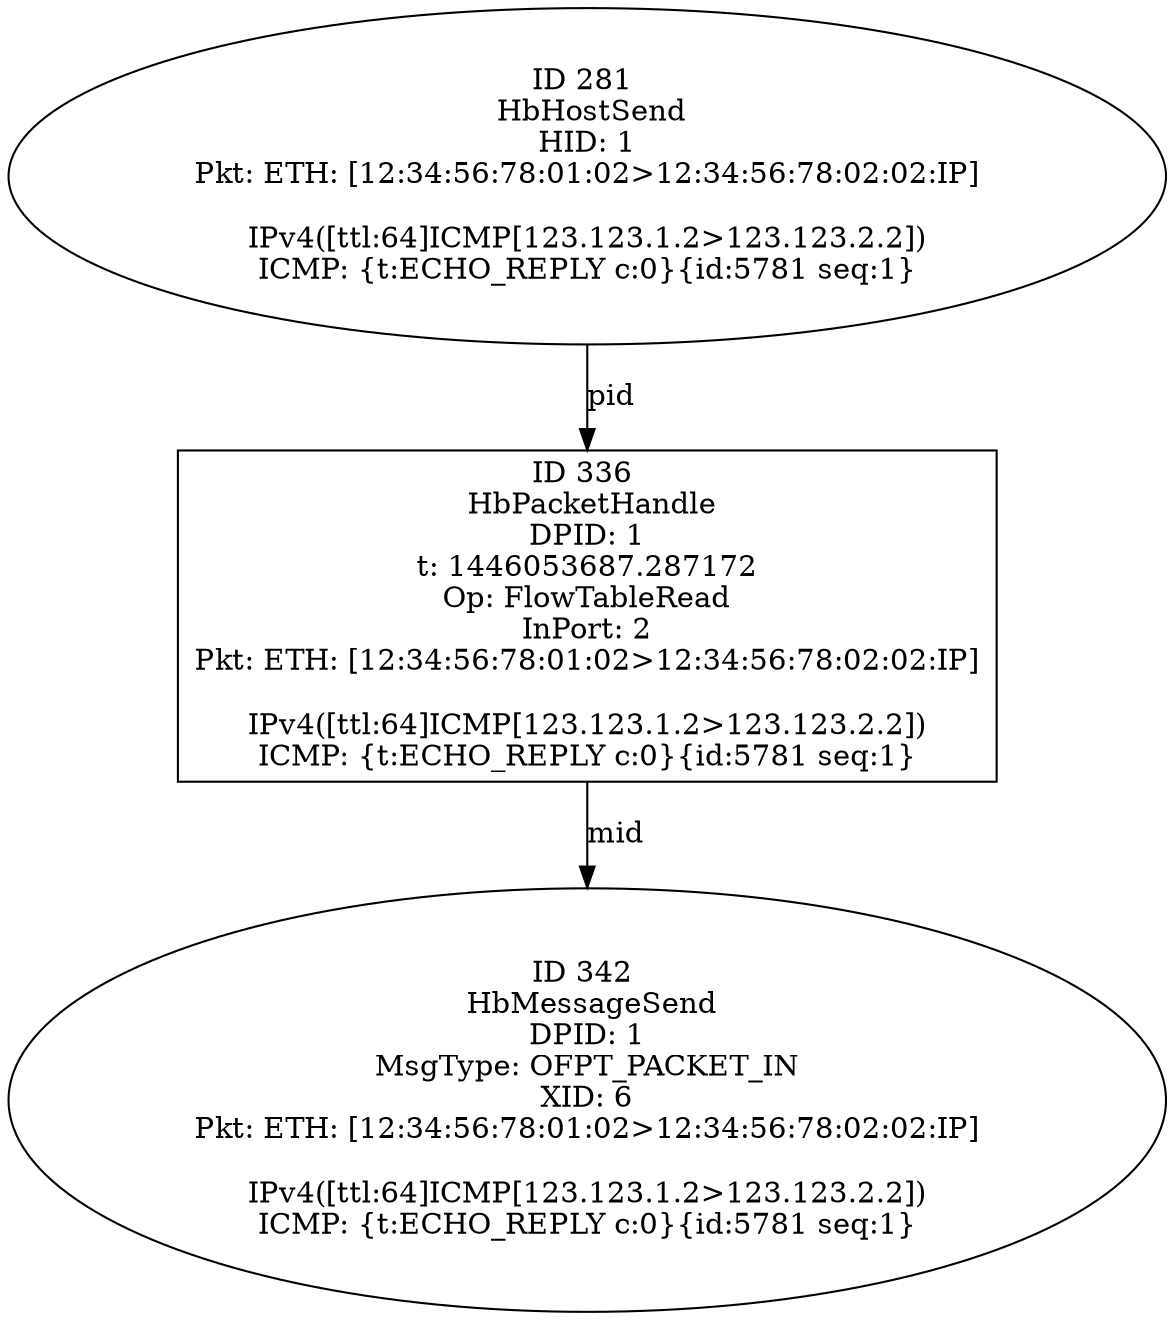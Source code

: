 strict digraph G {
336 [shape=box, event=<hb_events.HbPacketHandle object at 0x103a8ec90>, label="ID 336 
 HbPacketHandle
DPID: 1
t: 1446053687.287172
Op: FlowTableRead
InPort: 2
Pkt: ETH: [12:34:56:78:01:02>12:34:56:78:02:02:IP]

IPv4([ttl:64]ICMP[123.123.1.2>123.123.2.2])
ICMP: {t:ECHO_REPLY c:0}{id:5781 seq:1}"];
281 [shape=oval, event=<hb_events.HbHostSend object at 0x103a82190>, label="ID 281 
 HbHostSend
HID: 1
Pkt: ETH: [12:34:56:78:01:02>12:34:56:78:02:02:IP]

IPv4([ttl:64]ICMP[123.123.1.2>123.123.2.2])
ICMP: {t:ECHO_REPLY c:0}{id:5781 seq:1}"];
342 [shape=oval, event=<hb_events.HbMessageSend object at 0x103a955d0>, label="ID 342 
 HbMessageSend
DPID: 1
MsgType: OFPT_PACKET_IN
XID: 6
Pkt: ETH: [12:34:56:78:01:02>12:34:56:78:02:02:IP]

IPv4([ttl:64]ICMP[123.123.1.2>123.123.2.2])
ICMP: {t:ECHO_REPLY c:0}{id:5781 seq:1}"];
336 -> 342  [rel=mid, label=mid];
281 -> 336  [rel=pid, label=pid];
}

